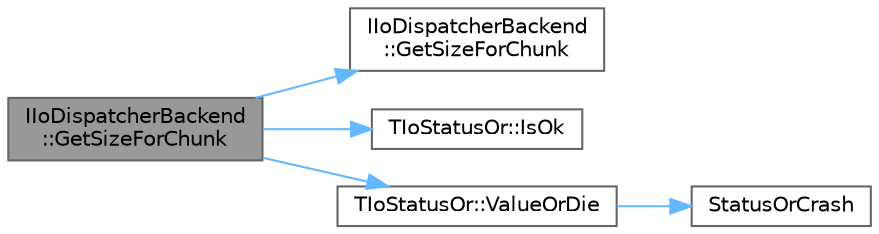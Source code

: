 digraph "IIoDispatcherBackend::GetSizeForChunk"
{
 // INTERACTIVE_SVG=YES
 // LATEX_PDF_SIZE
  bgcolor="transparent";
  edge [fontname=Helvetica,fontsize=10,labelfontname=Helvetica,labelfontsize=10];
  node [fontname=Helvetica,fontsize=10,shape=box,height=0.2,width=0.4];
  rankdir="LR";
  Node1 [id="Node000001",label="IIoDispatcherBackend\l::GetSizeForChunk",height=0.2,width=0.4,color="gray40", fillcolor="grey60", style="filled", fontcolor="black",tooltip="Returns the size of the chunk and the size of the requested range."];
  Node1 -> Node2 [id="edge1_Node000001_Node000002",color="steelblue1",style="solid",tooltip=" "];
  Node2 [id="Node000002",label="IIoDispatcherBackend\l::GetSizeForChunk",height=0.2,width=0.4,color="grey40", fillcolor="white", style="filled",URL="$de/ded/structIIoDispatcherBackend.html#a58e214f75af567b8134d0030e13faf43",tooltip="Returns the size of the chunk."];
  Node1 -> Node3 [id="edge2_Node000001_Node000003",color="steelblue1",style="solid",tooltip=" "];
  Node3 [id="Node000003",label="TIoStatusOr::IsOk",height=0.2,width=0.4,color="grey40", fillcolor="white", style="filled",URL="$de/d3b/classTIoStatusOr.html#a0cc620d30b5d5aa533fc722fa5581a68",tooltip=" "];
  Node1 -> Node4 [id="edge3_Node000001_Node000004",color="steelblue1",style="solid",tooltip=" "];
  Node4 [id="Node000004",label="TIoStatusOr::ValueOrDie",height=0.2,width=0.4,color="grey40", fillcolor="white", style="filled",URL="$de/d3b/classTIoStatusOr.html#a0706419a58526086c1b755730ae7ecbe",tooltip=" "];
  Node4 -> Node5 [id="edge4_Node000004_Node000005",color="steelblue1",style="solid",tooltip=" "];
  Node5 [id="Node000005",label="StatusOrCrash",height=0.2,width=0.4,color="grey40", fillcolor="white", style="filled",URL="$d8/dcf/IoStatus_8h.html#ac62eed098c267e1cd1aca4819ad1c5b8",tooltip=" "];
}
